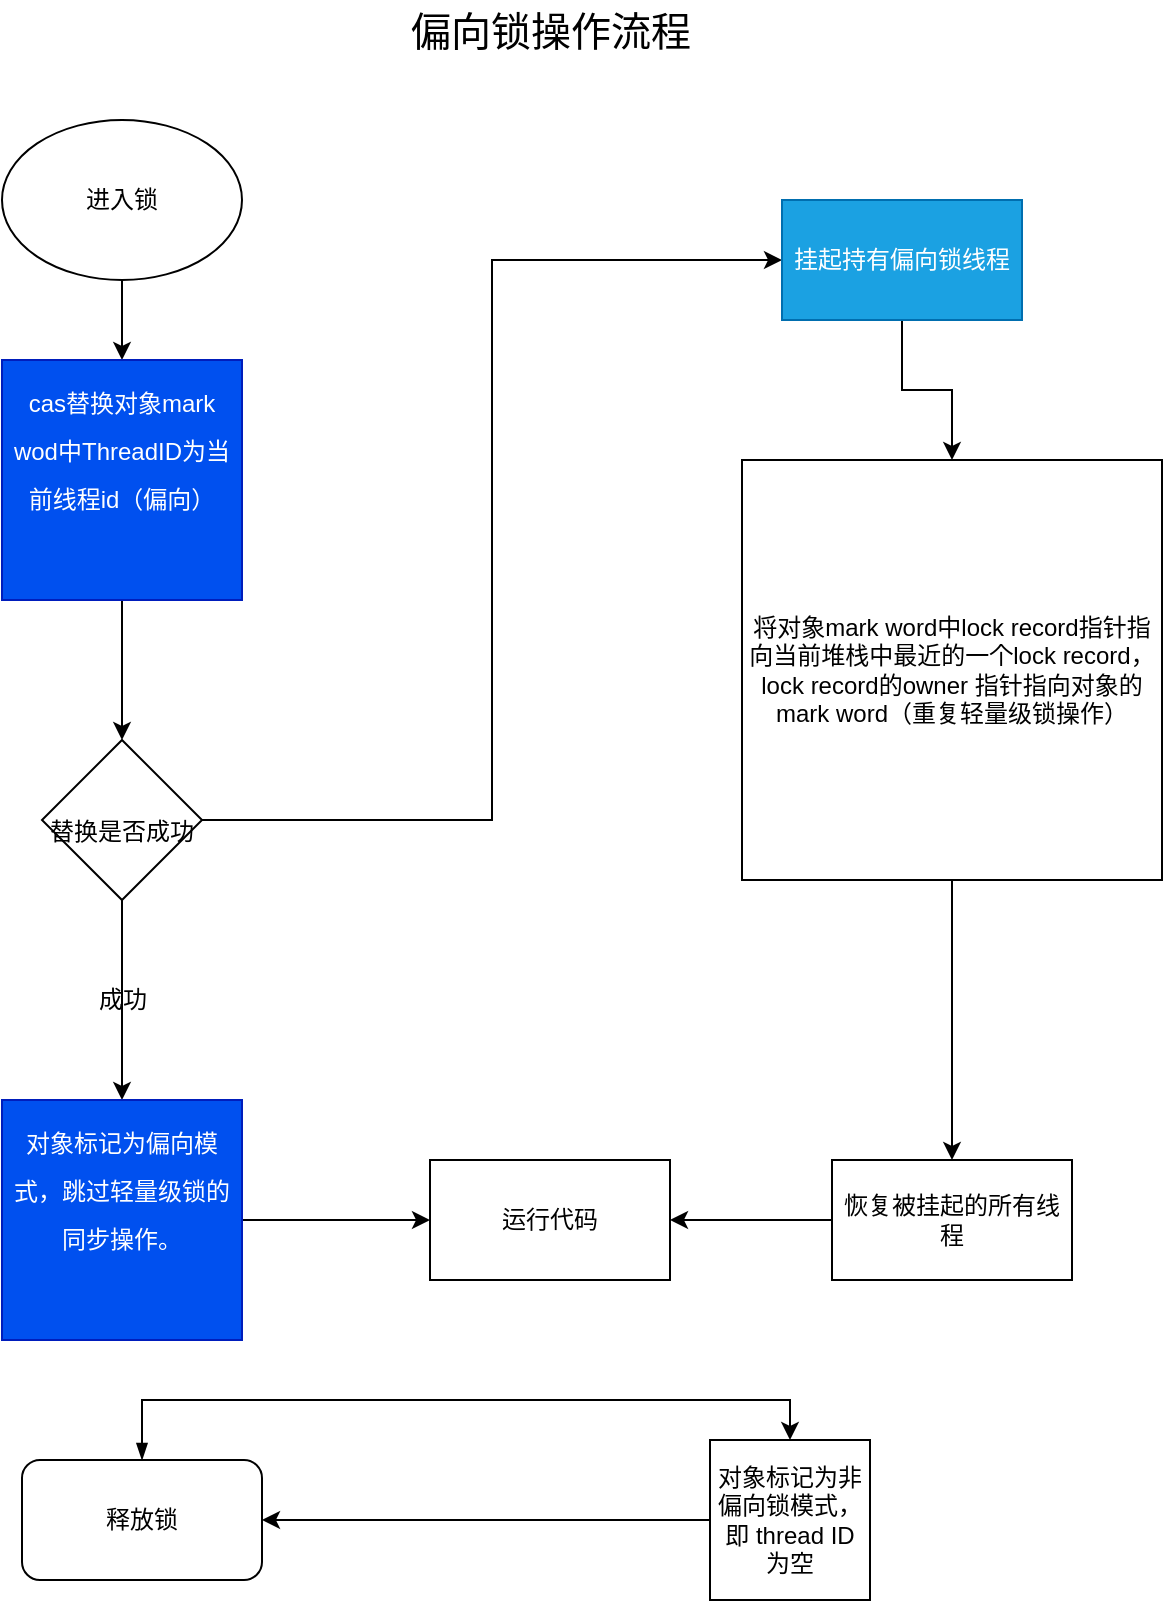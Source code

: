 <mxfile version="15.0.6" type="github"><diagram id="Wgl1i7-IodJ91LQLV8Tn" name="Page-1"><mxGraphModel dx="942" dy="614" grid="1" gridSize="10" guides="1" tooltips="1" connect="1" arrows="1" fold="1" page="1" pageScale="1" pageWidth="827" pageHeight="1169" math="0" shadow="0"><root><mxCell id="0"/><mxCell id="1" parent="0"/><mxCell id="z2SmaPns07oBNZT75AIf-7" style="edgeStyle=orthogonalEdgeStyle;rounded=0;orthogonalLoop=1;jettySize=auto;html=1;entryX=0.5;entryY=0;entryDx=0;entryDy=0;fontSize=20;" edge="1" parent="1" source="Pn-cSxY34jtgh26ohlap-1" target="z2SmaPns07oBNZT75AIf-4"><mxGeometry relative="1" as="geometry"/></mxCell><mxCell id="Pn-cSxY34jtgh26ohlap-1" value="进入锁" style="ellipse;whiteSpace=wrap;html=1;" parent="1" vertex="1"><mxGeometry x="90" y="80" width="120" height="80" as="geometry"/></mxCell><mxCell id="z2SmaPns07oBNZT75AIf-1" value="偏向锁操作流程" style="text;html=1;resizable=0;autosize=1;align=center;verticalAlign=middle;points=[];fillColor=none;strokeColor=none;rounded=0;fontSize=20;" vertex="1" parent="1"><mxGeometry x="284" y="20" width="160" height="30" as="geometry"/></mxCell><mxCell id="z2SmaPns07oBNZT75AIf-6" style="edgeStyle=orthogonalEdgeStyle;rounded=0;orthogonalLoop=1;jettySize=auto;html=1;exitX=0.5;exitY=1;exitDx=0;exitDy=0;entryX=0.5;entryY=0;entryDx=0;entryDy=0;fontSize=20;" edge="1" parent="1" source="z2SmaPns07oBNZT75AIf-4" target="z2SmaPns07oBNZT75AIf-5"><mxGeometry relative="1" as="geometry"/></mxCell><mxCell id="z2SmaPns07oBNZT75AIf-4" value="&lt;font style=&quot;font-size: 12px&quot;&gt;cas替换对象mark wod中ThreadID为当前线程id（偏向）&lt;/font&gt;" style="whiteSpace=wrap;html=1;aspect=fixed;fontSize=20;fillColor=#0050ef;strokeColor=#001DBC;align=center;verticalAlign=top;fontColor=#ffffff;" vertex="1" parent="1"><mxGeometry x="90" y="200" width="120" height="120" as="geometry"/></mxCell><mxCell id="z2SmaPns07oBNZT75AIf-10" style="edgeStyle=orthogonalEdgeStyle;rounded=0;orthogonalLoop=1;jettySize=auto;html=1;exitX=0.5;exitY=1;exitDx=0;exitDy=0;entryX=0.5;entryY=0;entryDx=0;entryDy=0;fontSize=20;" edge="1" parent="1" source="z2SmaPns07oBNZT75AIf-5" target="z2SmaPns07oBNZT75AIf-9"><mxGeometry relative="1" as="geometry"/></mxCell><mxCell id="z2SmaPns07oBNZT75AIf-12" style="edgeStyle=orthogonalEdgeStyle;rounded=0;orthogonalLoop=1;jettySize=auto;html=1;exitX=1;exitY=0.5;exitDx=0;exitDy=0;fontSize=12;entryX=0;entryY=0.5;entryDx=0;entryDy=0;" edge="1" parent="1" source="z2SmaPns07oBNZT75AIf-5" target="z2SmaPns07oBNZT75AIf-13"><mxGeometry relative="1" as="geometry"><mxPoint x="310" y="430" as="targetPoint"/></mxGeometry></mxCell><mxCell id="z2SmaPns07oBNZT75AIf-5" value="&lt;font style=&quot;font-size: 12px&quot;&gt;&lt;br&gt;替换是否成功&lt;/font&gt;" style="rhombus;whiteSpace=wrap;html=1;fontSize=20;align=center;verticalAlign=top;" vertex="1" parent="1"><mxGeometry x="110" y="390" width="80" height="80" as="geometry"/></mxCell><mxCell id="z2SmaPns07oBNZT75AIf-16" style="edgeStyle=orthogonalEdgeStyle;rounded=0;orthogonalLoop=1;jettySize=auto;html=1;exitX=1;exitY=0.5;exitDx=0;exitDy=0;entryX=0;entryY=0.5;entryDx=0;entryDy=0;fontSize=12;" edge="1" parent="1" source="z2SmaPns07oBNZT75AIf-9" target="z2SmaPns07oBNZT75AIf-15"><mxGeometry relative="1" as="geometry"/></mxCell><mxCell id="z2SmaPns07oBNZT75AIf-9" value="&lt;span style=&quot;font-size: 12px&quot;&gt;对象标记为偏向模式，跳过轻量级锁的同步操作。&lt;/span&gt;" style="whiteSpace=wrap;html=1;aspect=fixed;fontSize=20;fillColor=#0050ef;strokeColor=#001DBC;align=center;verticalAlign=top;fontColor=#ffffff;" vertex="1" parent="1"><mxGeometry x="90" y="570" width="120" height="120" as="geometry"/></mxCell><mxCell id="z2SmaPns07oBNZT75AIf-11" value="成功" style="text;html=1;resizable=0;autosize=1;align=center;verticalAlign=middle;points=[];fillColor=none;strokeColor=none;rounded=0;fontSize=12;" vertex="1" parent="1"><mxGeometry x="130" y="510" width="40" height="20" as="geometry"/></mxCell><mxCell id="z2SmaPns07oBNZT75AIf-30" style="edgeStyle=orthogonalEdgeStyle;rounded=0;orthogonalLoop=1;jettySize=auto;html=1;exitX=0.5;exitY=1;exitDx=0;exitDy=0;entryX=0.5;entryY=0;entryDx=0;entryDy=0;fontSize=12;startArrow=none;startFill=0;" edge="1" parent="1" source="z2SmaPns07oBNZT75AIf-13" target="z2SmaPns07oBNZT75AIf-14"><mxGeometry relative="1" as="geometry"/></mxCell><mxCell id="z2SmaPns07oBNZT75AIf-13" value="&lt;div&gt;&lt;span&gt;挂起持有偏向锁线程&lt;/span&gt;&lt;/div&gt;" style="rounded=0;whiteSpace=wrap;html=1;fontSize=12;align=center;verticalAlign=middle;fillColor=#1ba1e2;strokeColor=#006EAF;fontColor=#ffffff;" vertex="1" parent="1"><mxGeometry x="480" y="120" width="120" height="60" as="geometry"/></mxCell><mxCell id="z2SmaPns07oBNZT75AIf-19" style="edgeStyle=orthogonalEdgeStyle;rounded=0;orthogonalLoop=1;jettySize=auto;html=1;exitX=0.5;exitY=1;exitDx=0;exitDy=0;entryX=0.5;entryY=0;entryDx=0;entryDy=0;fontSize=12;" edge="1" parent="1" source="z2SmaPns07oBNZT75AIf-14" target="z2SmaPns07oBNZT75AIf-18"><mxGeometry relative="1" as="geometry"/></mxCell><mxCell id="z2SmaPns07oBNZT75AIf-14" value="将对象mark word中lock record指针指向当前堆栈中最近的一个lock record，lock record的owner 指针指向对象的mark word（重复轻量级锁操作）" style="whiteSpace=wrap;html=1;aspect=fixed;fontSize=12;align=center;verticalAlign=middle;" vertex="1" parent="1"><mxGeometry x="460" y="250" width="210" height="210" as="geometry"/></mxCell><mxCell id="z2SmaPns07oBNZT75AIf-15" value="运行代码" style="rounded=0;whiteSpace=wrap;html=1;fontSize=12;align=center;verticalAlign=middle;" vertex="1" parent="1"><mxGeometry x="304" y="600" width="120" height="60" as="geometry"/></mxCell><mxCell id="z2SmaPns07oBNZT75AIf-20" style="edgeStyle=orthogonalEdgeStyle;rounded=0;orthogonalLoop=1;jettySize=auto;html=1;exitX=0;exitY=0.5;exitDx=0;exitDy=0;entryX=1;entryY=0.5;entryDx=0;entryDy=0;fontSize=12;" edge="1" parent="1" source="z2SmaPns07oBNZT75AIf-18" target="z2SmaPns07oBNZT75AIf-15"><mxGeometry relative="1" as="geometry"/></mxCell><mxCell id="z2SmaPns07oBNZT75AIf-18" value="恢复被挂起的所有线程" style="rounded=0;whiteSpace=wrap;html=1;fontSize=12;align=center;verticalAlign=middle;" vertex="1" parent="1"><mxGeometry x="505" y="600" width="120" height="60" as="geometry"/></mxCell><mxCell id="z2SmaPns07oBNZT75AIf-28" style="edgeStyle=orthogonalEdgeStyle;rounded=0;orthogonalLoop=1;jettySize=auto;html=1;exitX=0.5;exitY=0;exitDx=0;exitDy=0;entryX=0.5;entryY=0;entryDx=0;entryDy=0;fontSize=12;startArrow=blockThin;startFill=1;" edge="1" parent="1" source="z2SmaPns07oBNZT75AIf-21" target="z2SmaPns07oBNZT75AIf-22"><mxGeometry relative="1" as="geometry"/></mxCell><mxCell id="z2SmaPns07oBNZT75AIf-21" value="释放锁" style="rounded=1;whiteSpace=wrap;html=1;fontSize=12;align=center;verticalAlign=middle;" vertex="1" parent="1"><mxGeometry x="100" y="750" width="120" height="60" as="geometry"/></mxCell><mxCell id="z2SmaPns07oBNZT75AIf-23" style="edgeStyle=orthogonalEdgeStyle;rounded=0;orthogonalLoop=1;jettySize=auto;html=1;exitX=0;exitY=0.5;exitDx=0;exitDy=0;entryX=1;entryY=0.5;entryDx=0;entryDy=0;fontSize=12;" edge="1" parent="1" source="z2SmaPns07oBNZT75AIf-22" target="z2SmaPns07oBNZT75AIf-21"><mxGeometry relative="1" as="geometry"/></mxCell><mxCell id="z2SmaPns07oBNZT75AIf-22" value="对象标记为非偏向锁模式，即 thread ID 为空" style="whiteSpace=wrap;html=1;aspect=fixed;fontSize=12;align=center;verticalAlign=middle;" vertex="1" parent="1"><mxGeometry x="444" y="740" width="80" height="80" as="geometry"/></mxCell></root></mxGraphModel></diagram></mxfile>